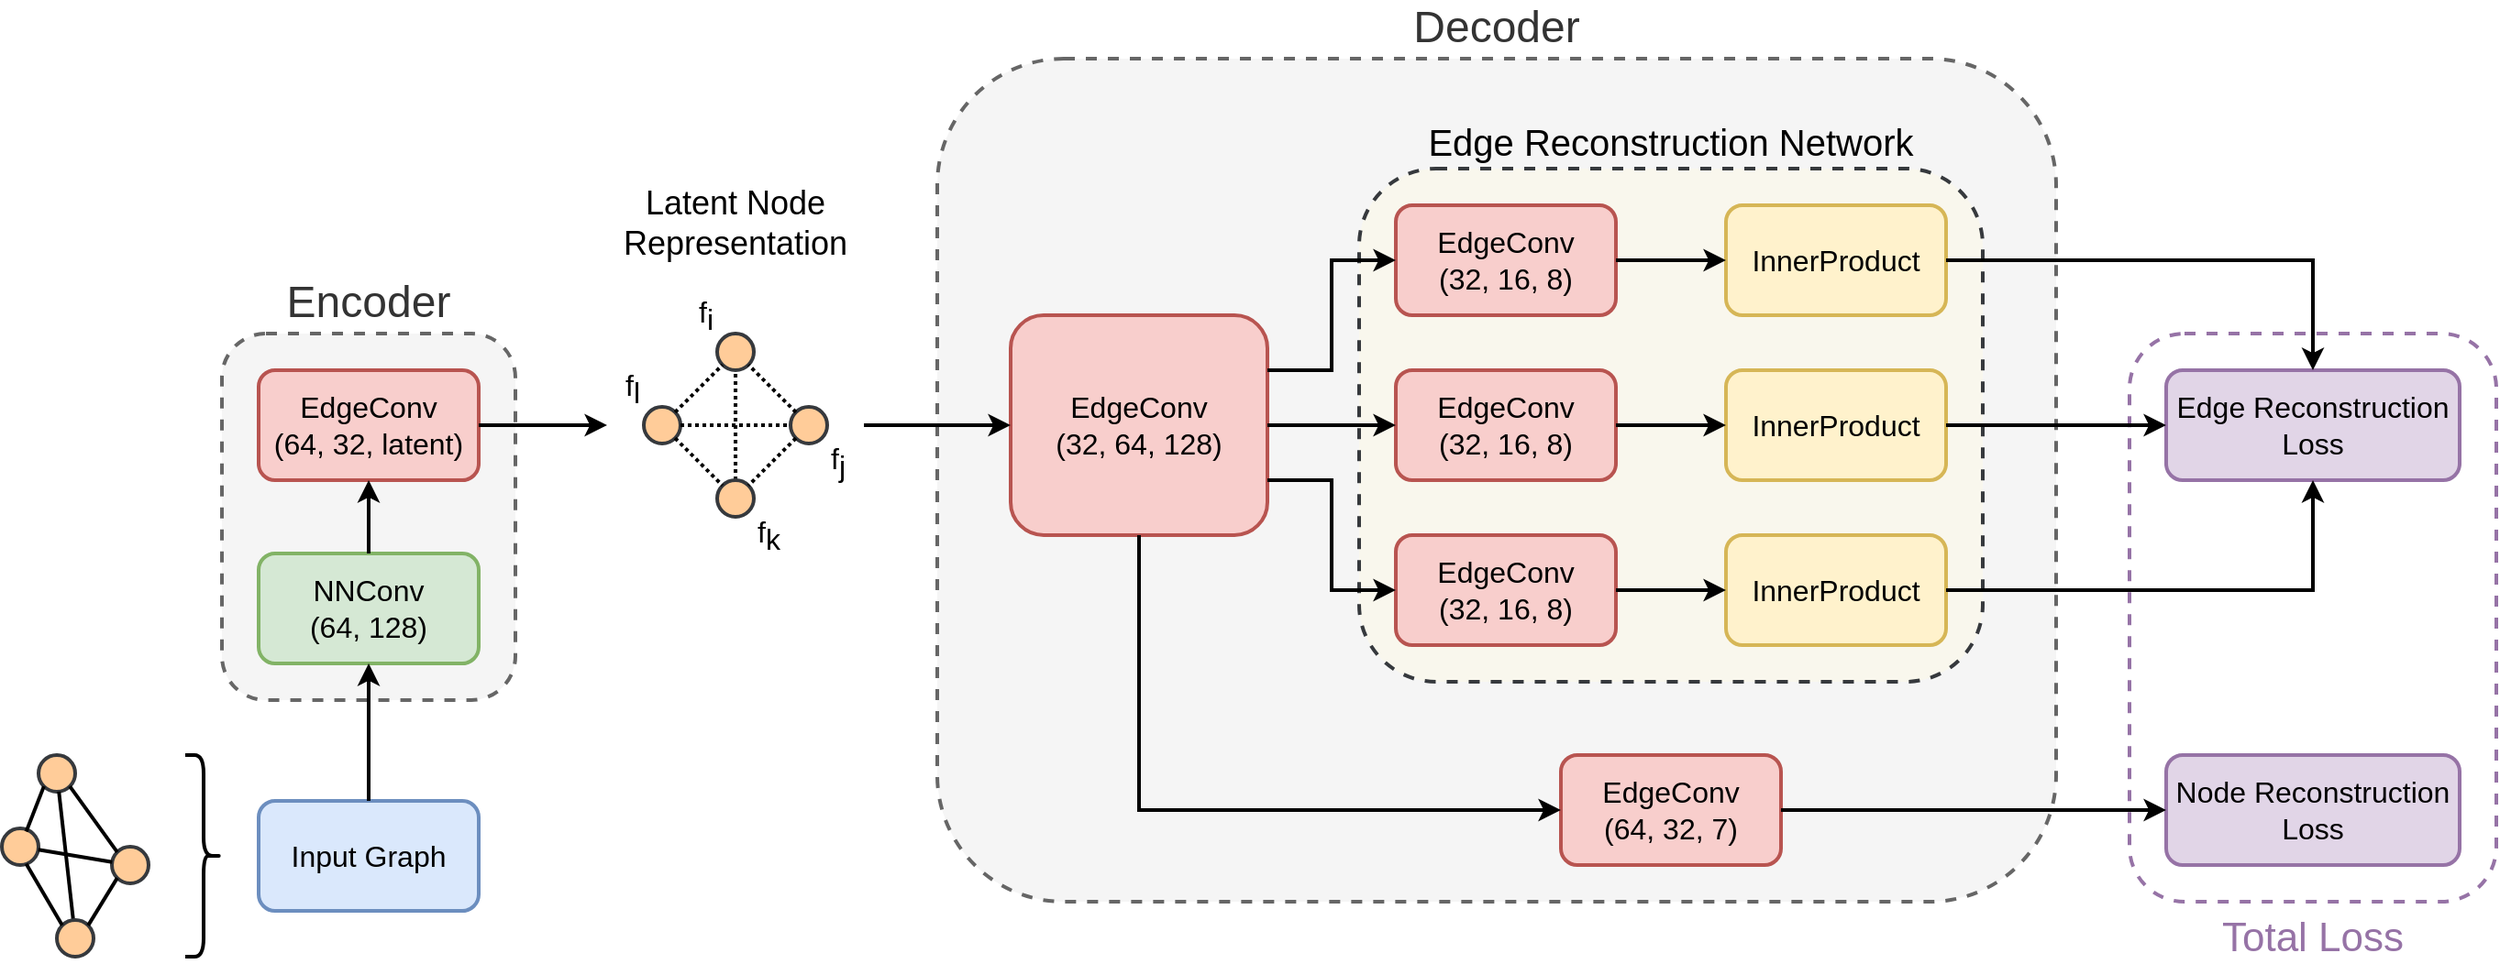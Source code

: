 <mxfile version="20.8.20" type="device"><diagram id="DGKLoK3SFeURW6JaA5hi" name="autoencoder"><mxGraphModel dx="1314" dy="841" grid="1" gridSize="10" guides="1" tooltips="1" connect="1" arrows="1" fold="1" page="1" pageScale="1" pageWidth="1654" pageHeight="1169" math="0" shadow="0"><root><mxCell id="0"/><mxCell id="1" parent="0"/><mxCell id="kmkAOEAcYmzwnsSu2Sh7-83" value="Total Loss" style="rounded=1;whiteSpace=wrap;html=1;fillColor=none;dashed=1;labelPosition=center;verticalLabelPosition=bottom;align=center;verticalAlign=top;fontSize=22;strokeWidth=2;strokeColor=#9673A6;fontColor=#9673A6;" parent="1" vertex="1"><mxGeometry x="1180" y="320" width="200" height="310" as="geometry"/></mxCell><mxCell id="kmkAOEAcYmzwnsSu2Sh7-62" value="Decoder" style="rounded=1;whiteSpace=wrap;html=1;fillColor=#f5f5f5;dashed=1;labelPosition=center;verticalLabelPosition=top;align=center;verticalAlign=bottom;fontSize=24;strokeWidth=2;strokeColor=#666666;fontColor=#333333;" parent="1" vertex="1"><mxGeometry x="530" y="170" width="610" height="460" as="geometry"/></mxCell><mxCell id="kmkAOEAcYmzwnsSu2Sh7-63" value="Edge Reconstruction Network" style="rounded=1;whiteSpace=wrap;html=1;dashed=1;labelPosition=center;verticalLabelPosition=top;align=center;verticalAlign=bottom;fontSize=20;strokeWidth=2;fillColor=#f9f7ed;strokeColor=#36393d;" parent="1" vertex="1"><mxGeometry x="760" y="230" width="340" height="280" as="geometry"/></mxCell><mxCell id="kmkAOEAcYmzwnsSu2Sh7-21" value="Encoder" style="rounded=1;whiteSpace=wrap;html=1;fillColor=#f5f5f5;dashed=1;labelPosition=center;verticalLabelPosition=top;align=center;verticalAlign=bottom;fontSize=24;strokeWidth=2;fontColor=#333333;strokeColor=#666666;" parent="1" vertex="1"><mxGeometry x="140" y="320" width="160" height="200" as="geometry"/></mxCell><mxCell id="kmkAOEAcYmzwnsSu2Sh7-15" value="" style="shape=curlyBracket;whiteSpace=wrap;html=1;rounded=1;flipH=1;labelPosition=right;verticalLabelPosition=middle;align=left;verticalAlign=middle;strokeWidth=2;" parent="1" vertex="1"><mxGeometry x="120" y="550" width="20" height="110" as="geometry"/></mxCell><mxCell id="kmkAOEAcYmzwnsSu2Sh7-16" value="Input Graph" style="rounded=1;whiteSpace=wrap;html=1;fontFamily=Helvetica;horizontal=1;labelBackgroundColor=none;labelBorderColor=none;fontSize=16;strokeWidth=2;fillColor=#dae8fc;strokeColor=#6c8ebf;" parent="1" vertex="1"><mxGeometry x="160" y="575" width="120" height="60" as="geometry"/></mxCell><mxCell id="kmkAOEAcYmzwnsSu2Sh7-17" value="NNConv&lt;br style=&quot;font-size: 16px;&quot;&gt;(64, 128)" style="rounded=1;whiteSpace=wrap;html=1;fontSize=16;strokeWidth=2;fillColor=#d5e8d4;strokeColor=#82b366;" parent="1" vertex="1"><mxGeometry x="160" y="440" width="120" height="60" as="geometry"/></mxCell><mxCell id="kmkAOEAcYmzwnsSu2Sh7-18" value="EdgeConv&lt;br style=&quot;font-size: 16px;&quot;&gt;(64, 32, latent)" style="rounded=1;whiteSpace=wrap;html=1;fontSize=16;strokeWidth=2;fillColor=#f8cecc;strokeColor=#b85450;" parent="1" vertex="1"><mxGeometry x="160" y="340" width="120" height="60" as="geometry"/></mxCell><mxCell id="kmkAOEAcYmzwnsSu2Sh7-19" value="" style="endArrow=classic;html=1;rounded=0;strokeColor=default;exitX=0.5;exitY=0;exitDx=0;exitDy=0;entryX=0.5;entryY=1;entryDx=0;entryDy=0;strokeWidth=2;" parent="1" source="kmkAOEAcYmzwnsSu2Sh7-16" target="kmkAOEAcYmzwnsSu2Sh7-17" edge="1"><mxGeometry width="50" height="50" relative="1" as="geometry"><mxPoint x="230" y="545" as="sourcePoint"/><mxPoint x="520" y="430" as="targetPoint"/></mxGeometry></mxCell><mxCell id="kmkAOEAcYmzwnsSu2Sh7-20" value="" style="endArrow=classic;html=1;rounded=0;strokeColor=default;entryX=0.5;entryY=1;entryDx=0;entryDy=0;exitX=0.5;exitY=0;exitDx=0;exitDy=0;strokeWidth=2;" parent="1" source="kmkAOEAcYmzwnsSu2Sh7-17" target="kmkAOEAcYmzwnsSu2Sh7-18" edge="1"><mxGeometry width="50" height="50" relative="1" as="geometry"><mxPoint x="220" y="450" as="sourcePoint"/><mxPoint x="240" y="410" as="targetPoint"/></mxGeometry></mxCell><mxCell id="kmkAOEAcYmzwnsSu2Sh7-50" value="" style="group;strokeWidth=2;" parent="1" vertex="1" connectable="0"><mxGeometry x="370" y="320" width="100" height="100" as="geometry"/></mxCell><mxCell id="kmkAOEAcYmzwnsSu2Sh7-35" value="f&lt;sub style=&quot;font-size: 16px;&quot;&gt;l&lt;/sub&gt;" style="ellipse;whiteSpace=wrap;html=1;aspect=fixed;container=0;labelPosition=left;verticalLabelPosition=top;align=right;verticalAlign=middle;fontSize=16;strokeWidth=2;fillColor=#ffcc99;strokeColor=#36393d;" parent="kmkAOEAcYmzwnsSu2Sh7-50" vertex="1"><mxGeometry y="40" width="20" height="20" as="geometry"/></mxCell><mxCell id="kmkAOEAcYmzwnsSu2Sh7-36" value="&lt;font style=&quot;font-size: 16px;&quot;&gt;f&lt;sub style=&quot;font-size: 16px;&quot;&gt;i&lt;/sub&gt;&lt;/font&gt;" style="ellipse;whiteSpace=wrap;html=1;aspect=fixed;container=0;labelPosition=left;verticalLabelPosition=top;align=right;verticalAlign=middle;strokeWidth=2;fontSize=16;fillColor=#ffcc99;strokeColor=#36393d;" parent="kmkAOEAcYmzwnsSu2Sh7-50" vertex="1"><mxGeometry x="40" width="20" height="20" as="geometry"/></mxCell><mxCell id="kmkAOEAcYmzwnsSu2Sh7-37" value="f&lt;sub style=&quot;font-size: 16px;&quot;&gt;j&lt;/sub&gt;" style="ellipse;whiteSpace=wrap;html=1;aspect=fixed;container=0;labelPosition=right;verticalLabelPosition=bottom;align=left;verticalAlign=middle;fontSize=16;strokeWidth=2;fillColor=#ffcc99;strokeColor=#36393d;" parent="kmkAOEAcYmzwnsSu2Sh7-50" vertex="1"><mxGeometry x="80" y="40" width="20" height="20" as="geometry"/></mxCell><mxCell id="kmkAOEAcYmzwnsSu2Sh7-38" value="" style="rounded=0;orthogonalLoop=1;jettySize=auto;html=1;strokeColor=default;endArrow=none;endFill=0;dashed=1;strokeWidth=2;dashPattern=1 1;" parent="kmkAOEAcYmzwnsSu2Sh7-50" source="kmkAOEAcYmzwnsSu2Sh7-39" target="kmkAOEAcYmzwnsSu2Sh7-36" edge="1"><mxGeometry relative="1" as="geometry"/></mxCell><mxCell id="kmkAOEAcYmzwnsSu2Sh7-39" value="f&lt;sub style=&quot;font-size: 16px;&quot;&gt;k&lt;/sub&gt;" style="ellipse;whiteSpace=wrap;html=1;aspect=fixed;container=0;labelPosition=right;verticalLabelPosition=bottom;align=left;verticalAlign=middle;fontSize=16;strokeWidth=2;fillColor=#ffcc99;strokeColor=#36393d;" parent="kmkAOEAcYmzwnsSu2Sh7-50" vertex="1"><mxGeometry x="40" y="80" width="20" height="20" as="geometry"/></mxCell><mxCell id="kmkAOEAcYmzwnsSu2Sh7-40" value="" style="endArrow=none;html=1;rounded=0;strokeColor=default;entryX=1;entryY=1;entryDx=0;entryDy=0;exitX=0;exitY=0;exitDx=0;exitDy=0;dashed=1;strokeWidth=2;dashPattern=1 1;" parent="kmkAOEAcYmzwnsSu2Sh7-50" source="kmkAOEAcYmzwnsSu2Sh7-37" target="kmkAOEAcYmzwnsSu2Sh7-36" edge="1"><mxGeometry width="50" height="50" relative="1" as="geometry"><mxPoint x="330" y="230" as="sourcePoint"/><mxPoint x="380" y="180" as="targetPoint"/></mxGeometry></mxCell><mxCell id="kmkAOEAcYmzwnsSu2Sh7-41" value="" style="edgeStyle=none;rounded=0;orthogonalLoop=1;jettySize=auto;html=1;strokeColor=default;endArrow=none;endFill=0;dashed=1;strokeWidth=2;dashPattern=1 1;" parent="kmkAOEAcYmzwnsSu2Sh7-50" source="kmkAOEAcYmzwnsSu2Sh7-35" target="kmkAOEAcYmzwnsSu2Sh7-37" edge="1"><mxGeometry relative="1" as="geometry"/></mxCell><mxCell id="kmkAOEAcYmzwnsSu2Sh7-42" value="" style="endArrow=none;html=1;rounded=0;strokeColor=default;entryX=0;entryY=1;entryDx=0;entryDy=0;exitX=1;exitY=0;exitDx=0;exitDy=0;dashed=1;strokeWidth=2;dashPattern=1 1;" parent="kmkAOEAcYmzwnsSu2Sh7-50" source="kmkAOEAcYmzwnsSu2Sh7-35" target="kmkAOEAcYmzwnsSu2Sh7-36" edge="1"><mxGeometry width="50" height="50" relative="1" as="geometry"><mxPoint x="82.929" y="52.929" as="sourcePoint"/><mxPoint x="57.071" y="17.071" as="targetPoint"/></mxGeometry></mxCell><mxCell id="kmkAOEAcYmzwnsSu2Sh7-43" value="" style="endArrow=none;html=1;rounded=0;strokeColor=default;entryX=0;entryY=0;entryDx=0;entryDy=0;exitX=1;exitY=1;exitDx=0;exitDy=0;dashed=1;strokeWidth=2;dashPattern=1 1;" parent="kmkAOEAcYmzwnsSu2Sh7-50" source="kmkAOEAcYmzwnsSu2Sh7-35" target="kmkAOEAcYmzwnsSu2Sh7-39" edge="1"><mxGeometry width="50" height="50" relative="1" as="geometry"><mxPoint x="30" y="40" as="sourcePoint"/><mxPoint x="42.929" y="17.071" as="targetPoint"/></mxGeometry></mxCell><mxCell id="kmkAOEAcYmzwnsSu2Sh7-44" value="" style="endArrow=none;html=1;rounded=0;strokeColor=default;entryX=1;entryY=0;entryDx=0;entryDy=0;exitX=0;exitY=1;exitDx=0;exitDy=0;dashed=1;strokeWidth=2;dashPattern=1 1;" parent="kmkAOEAcYmzwnsSu2Sh7-50" source="kmkAOEAcYmzwnsSu2Sh7-37" target="kmkAOEAcYmzwnsSu2Sh7-39" edge="1"><mxGeometry width="50" height="50" relative="1" as="geometry"><mxPoint x="40" y="50" as="sourcePoint"/><mxPoint x="52.929" y="27.071" as="targetPoint"/></mxGeometry></mxCell><mxCell id="kmkAOEAcYmzwnsSu2Sh7-51" value="" style="endArrow=classic;html=1;rounded=0;strokeColor=default;exitX=1;exitY=0.5;exitDx=0;exitDy=0;strokeWidth=2;" parent="1" source="kmkAOEAcYmzwnsSu2Sh7-18" edge="1"><mxGeometry width="50" height="50" relative="1" as="geometry"><mxPoint x="460" y="500" as="sourcePoint"/><mxPoint x="350" y="370" as="targetPoint"/></mxGeometry></mxCell><mxCell id="kmkAOEAcYmzwnsSu2Sh7-53" value="EdgeConv&lt;br style=&quot;font-size: 16px;&quot;&gt;(32, 64, 128)" style="rounded=1;whiteSpace=wrap;html=1;sketch=0;fillColor=#f8cecc;fontSize=16;strokeWidth=2;strokeColor=#b85450;" parent="1" vertex="1"><mxGeometry x="570" y="310" width="140" height="120" as="geometry"/></mxCell><mxCell id="kmkAOEAcYmzwnsSu2Sh7-54" style="edgeStyle=none;rounded=0;orthogonalLoop=1;jettySize=auto;html=1;exitX=1;exitY=0.5;exitDx=0;exitDy=0;strokeColor=default;endArrow=none;endFill=0;strokeWidth=2;" parent="1" source="kmkAOEAcYmzwnsSu2Sh7-21" target="kmkAOEAcYmzwnsSu2Sh7-21" edge="1"><mxGeometry relative="1" as="geometry"/></mxCell><mxCell id="kmkAOEAcYmzwnsSu2Sh7-55" value="EdgeConv&lt;br style=&quot;font-size: 16px;&quot;&gt;(32, 16, 8)" style="rounded=1;whiteSpace=wrap;html=1;fontSize=16;strokeWidth=2;fillColor=#f8cecc;strokeColor=#b85450;" parent="1" vertex="1"><mxGeometry x="780" y="250" width="120" height="60" as="geometry"/></mxCell><mxCell id="kmkAOEAcYmzwnsSu2Sh7-56" value="EdgeConv&lt;br style=&quot;font-size: 16px;&quot;&gt;(32, 16, 8)" style="rounded=1;whiteSpace=wrap;html=1;fontSize=16;strokeWidth=2;fillColor=#f8cecc;strokeColor=#b85450;" parent="1" vertex="1"><mxGeometry x="780" y="340" width="120" height="60" as="geometry"/></mxCell><mxCell id="kmkAOEAcYmzwnsSu2Sh7-57" value="EdgeConv&lt;br style=&quot;font-size: 16px;&quot;&gt;(32, 16, 8)" style="rounded=1;whiteSpace=wrap;html=1;fontSize=16;strokeWidth=2;fillColor=#f8cecc;strokeColor=#b85450;" parent="1" vertex="1"><mxGeometry x="780" y="430" width="120" height="60" as="geometry"/></mxCell><mxCell id="kmkAOEAcYmzwnsSu2Sh7-58" value="EdgeConv&lt;br style=&quot;font-size: 16px;&quot;&gt;(64, 32, 7)" style="rounded=1;whiteSpace=wrap;html=1;fontSize=16;strokeWidth=2;fillColor=#f8cecc;strokeColor=#b85450;" parent="1" vertex="1"><mxGeometry x="870" y="550" width="120" height="60" as="geometry"/></mxCell><mxCell id="kmkAOEAcYmzwnsSu2Sh7-59" value="InnerProduct" style="rounded=1;whiteSpace=wrap;html=1;fontSize=16;strokeWidth=2;fillColor=#fff2cc;strokeColor=#d6b656;" parent="1" vertex="1"><mxGeometry x="960" y="250" width="120" height="60" as="geometry"/></mxCell><mxCell id="kmkAOEAcYmzwnsSu2Sh7-60" value="InnerProduct" style="rounded=1;whiteSpace=wrap;html=1;fontSize=16;strokeWidth=2;fillColor=#fff2cc;strokeColor=#d6b656;" parent="1" vertex="1"><mxGeometry x="960" y="340" width="120" height="60" as="geometry"/></mxCell><mxCell id="kmkAOEAcYmzwnsSu2Sh7-61" value="InnerProduct" style="rounded=1;whiteSpace=wrap;html=1;fontSize=16;strokeWidth=2;fillColor=#fff2cc;strokeColor=#d6b656;" parent="1" vertex="1"><mxGeometry x="960" y="430" width="120" height="60" as="geometry"/></mxCell><mxCell id="kmkAOEAcYmzwnsSu2Sh7-64" style="edgeStyle=none;rounded=0;orthogonalLoop=1;jettySize=auto;html=1;exitX=0;exitY=0.5;exitDx=0;exitDy=0;strokeColor=default;endArrow=none;endFill=0;strokeWidth=2;" parent="1" source="kmkAOEAcYmzwnsSu2Sh7-63" target="kmkAOEAcYmzwnsSu2Sh7-63" edge="1"><mxGeometry relative="1" as="geometry"/></mxCell><mxCell id="kmkAOEAcYmzwnsSu2Sh7-65" value="Edge Reconstruction Loss" style="rounded=1;whiteSpace=wrap;html=1;fontSize=16;strokeWidth=2;fillColor=#e1d5e7;strokeColor=#9673a6;" parent="1" vertex="1"><mxGeometry x="1200" y="340" width="160" height="60" as="geometry"/></mxCell><mxCell id="kmkAOEAcYmzwnsSu2Sh7-66" value="Node Reconstruction Loss" style="rounded=1;whiteSpace=wrap;html=1;fontSize=16;strokeWidth=2;fillColor=#e1d5e7;strokeColor=#9673a6;" parent="1" vertex="1"><mxGeometry x="1200" y="550" width="160" height="60" as="geometry"/></mxCell><mxCell id="kmkAOEAcYmzwnsSu2Sh7-67" value="" style="endArrow=classic;html=1;rounded=0;strokeColor=default;exitX=0.5;exitY=1;exitDx=0;exitDy=0;entryX=0;entryY=0.5;entryDx=0;entryDy=0;edgeStyle=orthogonalEdgeStyle;strokeWidth=2;" parent="1" source="kmkAOEAcYmzwnsSu2Sh7-53" target="kmkAOEAcYmzwnsSu2Sh7-58" edge="1"><mxGeometry width="50" height="50" relative="1" as="geometry"><mxPoint x="680" y="560" as="sourcePoint"/><mxPoint x="730" y="510" as="targetPoint"/></mxGeometry></mxCell><mxCell id="kmkAOEAcYmzwnsSu2Sh7-71" value="" style="endArrow=classic;html=1;rounded=0;strokeColor=default;entryX=0;entryY=0.5;entryDx=0;entryDy=0;strokeWidth=2;" parent="1" target="kmkAOEAcYmzwnsSu2Sh7-53" edge="1"><mxGeometry width="50" height="50" relative="1" as="geometry"><mxPoint x="490" y="370" as="sourcePoint"/><mxPoint x="590" y="500" as="targetPoint"/></mxGeometry></mxCell><mxCell id="kmkAOEAcYmzwnsSu2Sh7-72" value="" style="endArrow=classic;html=1;rounded=0;strokeColor=default;exitX=1;exitY=0.5;exitDx=0;exitDy=0;entryX=0;entryY=0.5;entryDx=0;entryDy=0;strokeWidth=2;" parent="1" source="kmkAOEAcYmzwnsSu2Sh7-53" target="kmkAOEAcYmzwnsSu2Sh7-56" edge="1"><mxGeometry width="50" height="50" relative="1" as="geometry"><mxPoint x="490" y="550" as="sourcePoint"/><mxPoint x="540" y="500" as="targetPoint"/></mxGeometry></mxCell><mxCell id="kmkAOEAcYmzwnsSu2Sh7-73" value="" style="endArrow=classic;html=1;rounded=0;strokeColor=default;exitX=1;exitY=0.25;exitDx=0;exitDy=0;entryX=0;entryY=0.5;entryDx=0;entryDy=0;edgeStyle=orthogonalEdgeStyle;strokeWidth=2;" parent="1" source="kmkAOEAcYmzwnsSu2Sh7-53" target="kmkAOEAcYmzwnsSu2Sh7-55" edge="1"><mxGeometry width="50" height="50" relative="1" as="geometry"><mxPoint x="490" y="550" as="sourcePoint"/><mxPoint x="540" y="500" as="targetPoint"/></mxGeometry></mxCell><mxCell id="kmkAOEAcYmzwnsSu2Sh7-74" value="" style="endArrow=classic;html=1;rounded=0;strokeColor=default;exitX=1;exitY=0.75;exitDx=0;exitDy=0;entryX=0;entryY=0.5;entryDx=0;entryDy=0;edgeStyle=orthogonalEdgeStyle;strokeWidth=2;" parent="1" source="kmkAOEAcYmzwnsSu2Sh7-53" target="kmkAOEAcYmzwnsSu2Sh7-57" edge="1"><mxGeometry width="50" height="50" relative="1" as="geometry"><mxPoint x="490" y="550" as="sourcePoint"/><mxPoint x="540" y="500" as="targetPoint"/></mxGeometry></mxCell><mxCell id="kmkAOEAcYmzwnsSu2Sh7-76" value="" style="endArrow=classic;html=1;rounded=0;strokeColor=default;exitX=1;exitY=0.5;exitDx=0;exitDy=0;entryX=0;entryY=0.5;entryDx=0;entryDy=0;strokeWidth=2;" parent="1" source="kmkAOEAcYmzwnsSu2Sh7-55" target="kmkAOEAcYmzwnsSu2Sh7-59" edge="1"><mxGeometry width="50" height="50" relative="1" as="geometry"><mxPoint x="490" y="550" as="sourcePoint"/><mxPoint x="540" y="500" as="targetPoint"/></mxGeometry></mxCell><mxCell id="kmkAOEAcYmzwnsSu2Sh7-77" value="" style="endArrow=classic;html=1;rounded=0;strokeColor=default;exitX=1;exitY=0.5;exitDx=0;exitDy=0;entryX=0;entryY=0.5;entryDx=0;entryDy=0;strokeWidth=2;" parent="1" source="kmkAOEAcYmzwnsSu2Sh7-56" target="kmkAOEAcYmzwnsSu2Sh7-60" edge="1"><mxGeometry width="50" height="50" relative="1" as="geometry"><mxPoint x="910" y="290" as="sourcePoint"/><mxPoint x="970" y="290" as="targetPoint"/></mxGeometry></mxCell><mxCell id="kmkAOEAcYmzwnsSu2Sh7-78" value="" style="endArrow=classic;html=1;rounded=0;strokeColor=default;entryX=0;entryY=0.5;entryDx=0;entryDy=0;exitX=1;exitY=0.5;exitDx=0;exitDy=0;strokeWidth=2;" parent="1" source="kmkAOEAcYmzwnsSu2Sh7-57" target="kmkAOEAcYmzwnsSu2Sh7-61" edge="1"><mxGeometry width="50" height="50" relative="1" as="geometry"><mxPoint x="910" y="380" as="sourcePoint"/><mxPoint x="970" y="380" as="targetPoint"/></mxGeometry></mxCell><mxCell id="kmkAOEAcYmzwnsSu2Sh7-79" value="" style="endArrow=classic;html=1;rounded=0;strokeColor=default;exitX=1;exitY=0.5;exitDx=0;exitDy=0;entryX=0;entryY=0.5;entryDx=0;entryDy=0;strokeWidth=2;" parent="1" source="kmkAOEAcYmzwnsSu2Sh7-60" target="kmkAOEAcYmzwnsSu2Sh7-65" edge="1"><mxGeometry width="50" height="50" relative="1" as="geometry"><mxPoint x="1100" y="369.5" as="sourcePoint"/><mxPoint x="1160" y="369.5" as="targetPoint"/></mxGeometry></mxCell><mxCell id="kmkAOEAcYmzwnsSu2Sh7-80" value="" style="endArrow=classic;html=1;rounded=0;strokeColor=default;exitX=1;exitY=0.5;exitDx=0;exitDy=0;entryX=0.5;entryY=0;entryDx=0;entryDy=0;edgeStyle=orthogonalEdgeStyle;strokeWidth=2;" parent="1" source="kmkAOEAcYmzwnsSu2Sh7-59" target="kmkAOEAcYmzwnsSu2Sh7-65" edge="1"><mxGeometry width="50" height="50" relative="1" as="geometry"><mxPoint x="1090" y="380" as="sourcePoint"/><mxPoint x="1210" y="380" as="targetPoint"/></mxGeometry></mxCell><mxCell id="kmkAOEAcYmzwnsSu2Sh7-81" value="" style="endArrow=classic;html=1;rounded=0;strokeColor=default;exitX=1;exitY=0.5;exitDx=0;exitDy=0;entryX=0.5;entryY=1;entryDx=0;entryDy=0;edgeStyle=orthogonalEdgeStyle;strokeWidth=2;" parent="1" source="kmkAOEAcYmzwnsSu2Sh7-61" target="kmkAOEAcYmzwnsSu2Sh7-65" edge="1"><mxGeometry width="50" height="50" relative="1" as="geometry"><mxPoint x="1090" y="290" as="sourcePoint"/><mxPoint x="1290" y="350" as="targetPoint"/></mxGeometry></mxCell><mxCell id="kmkAOEAcYmzwnsSu2Sh7-82" value="" style="endArrow=classic;html=1;rounded=0;strokeColor=default;exitX=1;exitY=0.5;exitDx=0;exitDy=0;entryX=0;entryY=0.5;entryDx=0;entryDy=0;strokeWidth=2;" parent="1" source="kmkAOEAcYmzwnsSu2Sh7-58" target="kmkAOEAcYmzwnsSu2Sh7-66" edge="1"><mxGeometry width="50" height="50" relative="1" as="geometry"><mxPoint x="790" y="550" as="sourcePoint"/><mxPoint x="840" y="500" as="targetPoint"/></mxGeometry></mxCell><mxCell id="kmkAOEAcYmzwnsSu2Sh7-84" style="edgeStyle=orthogonalEdgeStyle;rounded=0;orthogonalLoop=1;jettySize=auto;html=1;exitX=0.5;exitY=1;exitDx=0;exitDy=0;strokeColor=default;endArrow=none;endFill=0;strokeWidth=2;" parent="1" source="kmkAOEAcYmzwnsSu2Sh7-62" target="kmkAOEAcYmzwnsSu2Sh7-62" edge="1"><mxGeometry relative="1" as="geometry"/></mxCell><mxCell id="kmkAOEAcYmzwnsSu2Sh7-85" value="Latent Node Representation" style="rounded=0;whiteSpace=wrap;html=1;labelBackgroundColor=none;labelBorderColor=none;sketch=0;strokeWidth=2;fontFamily=Helvetica;fontSize=18;fontColor=default;fillColor=none;strokeColor=none;" parent="1" vertex="1"><mxGeometry x="360" y="230" width="120" height="60" as="geometry"/></mxCell><mxCell id="kmkAOEAcYmzwnsSu2Sh7-1" value="" style="ellipse;whiteSpace=wrap;html=1;aspect=fixed;strokeWidth=2;fillColor=#ffcc99;strokeColor=#36393d;" parent="1" vertex="1"><mxGeometry x="20" y="590" width="20" height="20" as="geometry"/></mxCell><mxCell id="kmkAOEAcYmzwnsSu2Sh7-2" value="" style="ellipse;whiteSpace=wrap;html=1;aspect=fixed;strokeWidth=2;fillColor=#ffcc99;strokeColor=#36393d;" parent="1" vertex="1"><mxGeometry x="40" y="550" width="20" height="20" as="geometry"/></mxCell><mxCell id="kmkAOEAcYmzwnsSu2Sh7-3" value="" style="ellipse;whiteSpace=wrap;html=1;aspect=fixed;strokeWidth=2;fillColor=#ffcc99;strokeColor=#36393d;" parent="1" vertex="1"><mxGeometry x="80" y="600" width="20" height="20" as="geometry"/></mxCell><mxCell id="kmkAOEAcYmzwnsSu2Sh7-7" value="" style="rounded=0;orthogonalLoop=1;jettySize=auto;html=1;strokeColor=default;endArrow=none;endFill=0;strokeWidth=2;" parent="1" source="kmkAOEAcYmzwnsSu2Sh7-4" target="kmkAOEAcYmzwnsSu2Sh7-2" edge="1"><mxGeometry relative="1" as="geometry"/></mxCell><mxCell id="kmkAOEAcYmzwnsSu2Sh7-4" value="" style="ellipse;whiteSpace=wrap;html=1;aspect=fixed;strokeWidth=2;fillColor=#ffcc99;strokeColor=#36393d;" parent="1" vertex="1"><mxGeometry x="50" y="640" width="20" height="20" as="geometry"/></mxCell><mxCell id="kmkAOEAcYmzwnsSu2Sh7-10" value="" style="endArrow=none;html=1;rounded=0;strokeColor=default;entryX=1;entryY=1;entryDx=0;entryDy=0;exitX=0;exitY=0;exitDx=0;exitDy=0;strokeWidth=2;" parent="1" source="kmkAOEAcYmzwnsSu2Sh7-3" target="kmkAOEAcYmzwnsSu2Sh7-2" edge="1"><mxGeometry width="50" height="50" relative="1" as="geometry"><mxPoint x="340" y="790" as="sourcePoint"/><mxPoint x="390" y="740" as="targetPoint"/></mxGeometry></mxCell><mxCell id="kmkAOEAcYmzwnsSu2Sh7-8" value="" style="edgeStyle=none;rounded=0;orthogonalLoop=1;jettySize=auto;html=1;strokeColor=default;endArrow=none;endFill=0;strokeWidth=2;" parent="1" source="kmkAOEAcYmzwnsSu2Sh7-1" target="kmkAOEAcYmzwnsSu2Sh7-3" edge="1"><mxGeometry relative="1" as="geometry"/></mxCell><mxCell id="kmkAOEAcYmzwnsSu2Sh7-11" value="" style="endArrow=none;html=1;rounded=0;strokeColor=default;entryX=0;entryY=1;entryDx=0;entryDy=0;exitX=0.665;exitY=0.086;exitDx=0;exitDy=0;strokeWidth=2;exitPerimeter=0;" parent="1" source="kmkAOEAcYmzwnsSu2Sh7-1" target="kmkAOEAcYmzwnsSu2Sh7-2" edge="1"><mxGeometry width="50" height="50" relative="1" as="geometry"><mxPoint x="92.929" y="612.929" as="sourcePoint"/><mxPoint x="67.071" y="577.071" as="targetPoint"/></mxGeometry></mxCell><mxCell id="kmkAOEAcYmzwnsSu2Sh7-12" value="" style="endArrow=none;html=1;rounded=0;strokeColor=default;entryX=0;entryY=0;entryDx=0;entryDy=0;exitX=0.665;exitY=0.969;exitDx=0;exitDy=0;strokeWidth=2;exitPerimeter=0;" parent="1" source="kmkAOEAcYmzwnsSu2Sh7-1" target="kmkAOEAcYmzwnsSu2Sh7-4" edge="1"><mxGeometry width="50" height="50" relative="1" as="geometry"><mxPoint x="40" y="600" as="sourcePoint"/><mxPoint x="52.929" y="577.071" as="targetPoint"/></mxGeometry></mxCell><mxCell id="kmkAOEAcYmzwnsSu2Sh7-13" value="" style="endArrow=none;html=1;rounded=0;strokeColor=default;entryX=1;entryY=0;entryDx=0;entryDy=0;exitX=0;exitY=1;exitDx=0;exitDy=0;strokeWidth=2;" parent="1" source="kmkAOEAcYmzwnsSu2Sh7-3" target="kmkAOEAcYmzwnsSu2Sh7-4" edge="1"><mxGeometry width="50" height="50" relative="1" as="geometry"><mxPoint x="50" y="610" as="sourcePoint"/><mxPoint x="62.929" y="587.071" as="targetPoint"/></mxGeometry></mxCell></root></mxGraphModel></diagram></mxfile>